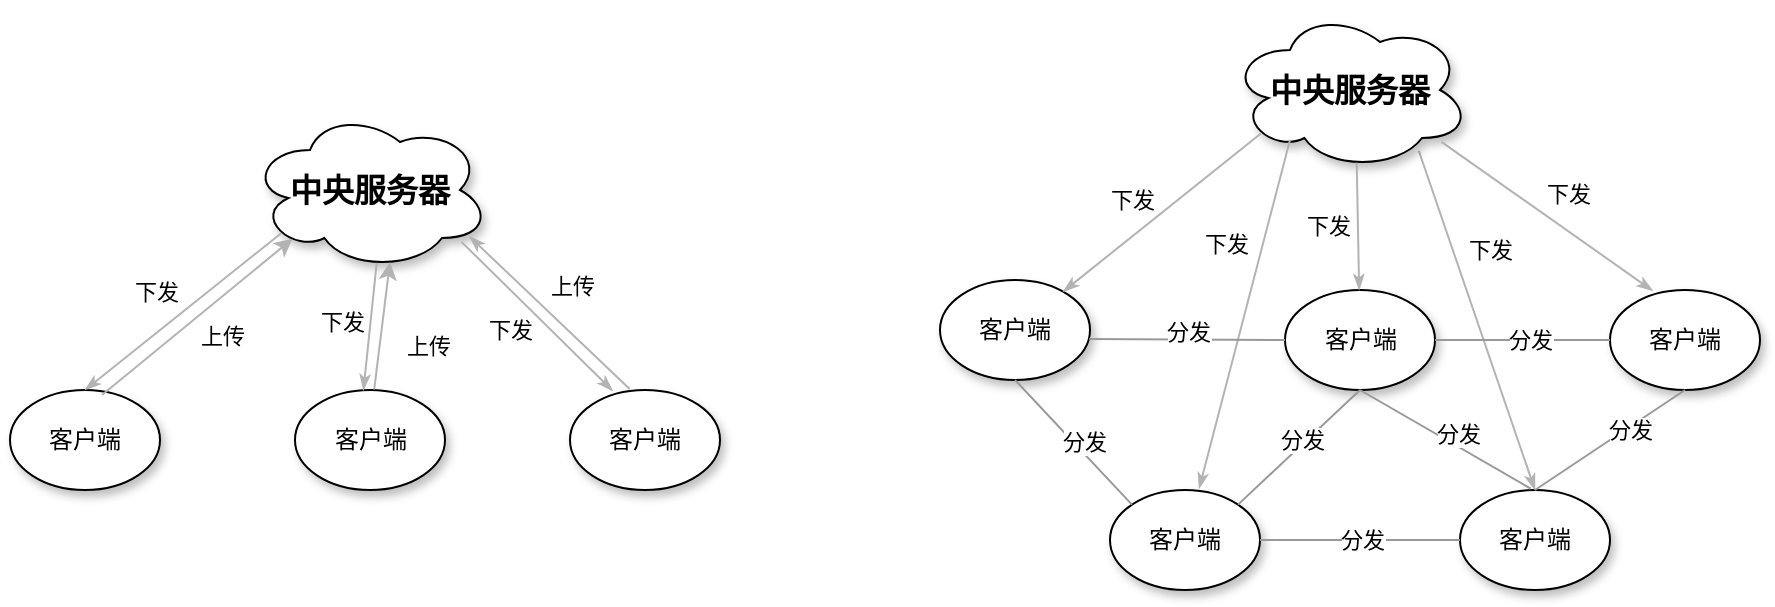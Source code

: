 <mxfile version="21.2.7" type="github">
  <diagram name="Page-1" id="42789a77-a242-8287-6e28-9cd8cfd52e62">
    <mxGraphModel dx="1134" dy="671" grid="1" gridSize="10" guides="1" tooltips="1" connect="1" arrows="1" fold="1" page="1" pageScale="1" pageWidth="1100" pageHeight="850" background="none" math="0" shadow="0">
      <root>
        <mxCell id="0" />
        <mxCell id="1" parent="0" />
        <mxCell id="60sufQsBRYC8Qo2pkAAA-17" value="" style="group;fontFamily=宋体;" parent="1" vertex="1" connectable="0">
          <mxGeometry x="555" y="135" width="410" height="290" as="geometry" />
        </mxCell>
        <mxCell id="_Vo9d1E7QLIDPywuxjiI-34" value="&lt;span&gt;客户端&lt;/span&gt;" style="ellipse;whiteSpace=wrap;html=1;rounded=0;shadow=1;comic=0;labelBackgroundColor=none;strokeWidth=1;fontFamily=宋体;fontSize=12;align=center;" parent="60sufQsBRYC8Qo2pkAAA-17" vertex="1">
          <mxGeometry x="260" y="240" width="75" height="50" as="geometry" />
        </mxCell>
        <mxCell id="_Vo9d1E7QLIDPywuxjiI-36" value="&lt;span&gt;客户端&lt;/span&gt;" style="ellipse;whiteSpace=wrap;html=1;rounded=0;shadow=1;comic=0;labelBackgroundColor=none;strokeWidth=1;fontFamily=宋体;fontSize=12;align=center;" parent="60sufQsBRYC8Qo2pkAAA-17" vertex="1">
          <mxGeometry x="85" y="240" width="75" height="50" as="geometry" />
        </mxCell>
        <mxCell id="_Vo9d1E7QLIDPywuxjiI-47" value="" style="edgeStyle=none;rounded=1;html=1;labelBackgroundColor=none;startArrow=none;startFill=0;startSize=5;endArrow=classicThin;endFill=1;endSize=5;jettySize=auto;orthogonalLoop=1;strokeColor=#B3B3B3;strokeWidth=1;fontFamily=宋体;fontSize=12;exitX=0.787;exitY=0.881;exitDx=0;exitDy=0;exitPerimeter=0;entryX=0.5;entryY=0;entryDx=0;entryDy=0;" parent="60sufQsBRYC8Qo2pkAAA-17" source="_Vo9d1E7QLIDPywuxjiI-21" target="_Vo9d1E7QLIDPywuxjiI-34" edge="1">
          <mxGeometry relative="1" as="geometry">
            <mxPoint x="261" y="76" as="sourcePoint" />
            <mxPoint x="336" y="150" as="targetPoint" />
          </mxGeometry>
        </mxCell>
        <mxCell id="_Vo9d1E7QLIDPywuxjiI-50" value="下发" style="edgeLabel;html=1;align=center;verticalAlign=middle;resizable=0;points=[];fontFamily=宋体;" parent="60sufQsBRYC8Qo2pkAAA-17" vertex="1" connectable="0">
          <mxGeometry x="274.996" y="160.004" as="geometry">
            <mxPoint x="-132" y="-43" as="offset" />
          </mxGeometry>
        </mxCell>
        <mxCell id="_Vo9d1E7QLIDPywuxjiI-18" value="&lt;span&gt;客户端&lt;/span&gt;" style="ellipse;whiteSpace=wrap;html=1;rounded=0;shadow=1;comic=0;labelBackgroundColor=none;strokeWidth=1;fontFamily=宋体;fontSize=12;align=center;" parent="60sufQsBRYC8Qo2pkAAA-17" vertex="1">
          <mxGeometry x="172.5" y="140" width="75" height="50" as="geometry" />
        </mxCell>
        <mxCell id="_Vo9d1E7QLIDPywuxjiI-19" value="&lt;span&gt;客户端&lt;/span&gt;" style="ellipse;whiteSpace=wrap;html=1;rounded=0;shadow=1;comic=0;labelBackgroundColor=none;strokeWidth=1;fontFamily=宋体;fontSize=12;align=center;" parent="60sufQsBRYC8Qo2pkAAA-17" vertex="1">
          <mxGeometry x="335" y="140" width="75" height="50" as="geometry" />
        </mxCell>
        <mxCell id="_Vo9d1E7QLIDPywuxjiI-20" value="客户端" style="ellipse;whiteSpace=wrap;html=1;rounded=0;shadow=1;comic=0;labelBackgroundColor=none;strokeWidth=1;fontFamily=宋体;fontSize=12;align=center;" parent="60sufQsBRYC8Qo2pkAAA-17" vertex="1">
          <mxGeometry y="135" width="75" height="50" as="geometry" />
        </mxCell>
        <mxCell id="_Vo9d1E7QLIDPywuxjiI-21" value="&lt;font style=&quot;font-size: 16px;&quot;&gt;&lt;b&gt;中央服务器&lt;/b&gt;&lt;/font&gt;" style="ellipse;shape=cloud;whiteSpace=wrap;html=1;shadow=1;fontFamily=宋体;" parent="60sufQsBRYC8Qo2pkAAA-17" vertex="1">
          <mxGeometry x="145" width="120" height="80" as="geometry" />
        </mxCell>
        <mxCell id="_Vo9d1E7QLIDPywuxjiI-22" style="edgeStyle=none;rounded=1;html=1;labelBackgroundColor=none;startArrow=none;startFill=0;startSize=5;endArrow=classicThin;endFill=1;endSize=5;jettySize=auto;orthogonalLoop=1;strokeColor=#B3B3B3;strokeWidth=1;fontFamily=宋体;fontSize=12;exitX=0.528;exitY=0.955;exitDx=0;exitDy=0;exitPerimeter=0;" parent="60sufQsBRYC8Qo2pkAAA-17" source="_Vo9d1E7QLIDPywuxjiI-21" target="_Vo9d1E7QLIDPywuxjiI-18" edge="1">
          <mxGeometry relative="1" as="geometry">
            <mxPoint x="210" y="100" as="sourcePoint" />
          </mxGeometry>
        </mxCell>
        <mxCell id="_Vo9d1E7QLIDPywuxjiI-23" value="" style="edgeStyle=none;rounded=1;html=1;labelBackgroundColor=none;startArrow=none;startFill=0;startSize=5;endArrow=classicThin;endFill=1;endSize=5;jettySize=auto;orthogonalLoop=1;strokeColor=#B3B3B3;strokeWidth=1;fontFamily=宋体;fontSize=12;exitX=0.881;exitY=0.824;exitDx=0;exitDy=0;exitPerimeter=0;entryX=0.285;entryY=0.008;entryDx=0;entryDy=0;entryPerimeter=0;" parent="60sufQsBRYC8Qo2pkAAA-17" source="_Vo9d1E7QLIDPywuxjiI-21" target="_Vo9d1E7QLIDPywuxjiI-19" edge="1">
          <mxGeometry relative="1" as="geometry">
            <mxPoint x="247.783" y="86.295" as="sourcePoint" />
          </mxGeometry>
        </mxCell>
        <mxCell id="_Vo9d1E7QLIDPywuxjiI-26" value="下发" style="edgeLabel;html=1;align=center;verticalAlign=middle;resizable=0;points=[];fontFamily=宋体;" parent="60sufQsBRYC8Qo2pkAAA-17" vertex="1" connectable="0">
          <mxGeometry x="145.0" y="119.998" as="geometry">
            <mxPoint x="49" y="-12" as="offset" />
          </mxGeometry>
        </mxCell>
        <mxCell id="_Vo9d1E7QLIDPywuxjiI-27" value="" style="edgeStyle=none;rounded=1;html=1;labelBackgroundColor=none;startArrow=none;startFill=0;startSize=5;endArrow=classicThin;endFill=1;endSize=5;jettySize=auto;orthogonalLoop=1;strokeColor=#B3B3B3;strokeWidth=1;fontFamily=宋体;fontSize=12;exitX=0.13;exitY=0.77;exitDx=0;exitDy=0;exitPerimeter=0;" parent="60sufQsBRYC8Qo2pkAAA-17" source="_Vo9d1E7QLIDPywuxjiI-21" target="_Vo9d1E7QLIDPywuxjiI-20" edge="1">
          <mxGeometry x="0.003" relative="1" as="geometry">
            <mxPoint x="172.01" y="86.08" as="sourcePoint" />
            <mxPoint as="offset" />
          </mxGeometry>
        </mxCell>
        <mxCell id="_Vo9d1E7QLIDPywuxjiI-28" value="下发" style="edgeLabel;html=1;align=center;verticalAlign=middle;resizable=0;points=[];fontFamily=宋体;" parent="_Vo9d1E7QLIDPywuxjiI-27" vertex="1" connectable="0">
          <mxGeometry x="0.066" y="-1" relative="1" as="geometry">
            <mxPoint x="-12" y="-8" as="offset" />
          </mxGeometry>
        </mxCell>
        <mxCell id="_Vo9d1E7QLIDPywuxjiI-32" value="下发" style="edgeLabel;html=1;align=center;verticalAlign=middle;resizable=0;points=[];fontFamily=宋体;" parent="60sufQsBRYC8Qo2pkAAA-17" vertex="1" connectable="0">
          <mxGeometry x="297.496" y="95.004" as="geometry">
            <mxPoint x="16" y="-3" as="offset" />
          </mxGeometry>
        </mxCell>
        <mxCell id="_Vo9d1E7QLIDPywuxjiI-48" value="下发" style="edgeLabel;html=1;align=center;verticalAlign=middle;resizable=0;points=[];fontFamily=宋体;" parent="60sufQsBRYC8Qo2pkAAA-17" vertex="1" connectable="0">
          <mxGeometry x="274.996" y="119.994" as="geometry" />
        </mxCell>
        <mxCell id="_Vo9d1E7QLIDPywuxjiI-49" value="" style="edgeStyle=none;rounded=1;html=1;labelBackgroundColor=none;startArrow=none;startFill=0;startSize=5;endArrow=classicThin;endFill=1;endSize=5;jettySize=auto;orthogonalLoop=1;strokeColor=#B3B3B3;strokeWidth=1;fontFamily=宋体;fontSize=12;exitX=0.787;exitY=0.881;exitDx=0;exitDy=0;exitPerimeter=0;entryX=0.594;entryY=-0.013;entryDx=0;entryDy=0;entryPerimeter=0;" parent="60sufQsBRYC8Qo2pkAAA-17" target="_Vo9d1E7QLIDPywuxjiI-36" edge="1">
          <mxGeometry relative="1" as="geometry">
            <mxPoint x="175" y="65" as="sourcePoint" />
            <mxPoint x="204" y="235" as="targetPoint" />
          </mxGeometry>
        </mxCell>
        <mxCell id="60sufQsBRYC8Qo2pkAAA-3" value="" style="endArrow=none;html=1;rounded=0;exitX=0.996;exitY=0.59;exitDx=0;exitDy=0;exitPerimeter=0;entryX=0;entryY=0.5;entryDx=0;entryDy=0;strokeColor=#999999;fontFamily=宋体;" parent="60sufQsBRYC8Qo2pkAAA-17" source="_Vo9d1E7QLIDPywuxjiI-20" target="_Vo9d1E7QLIDPywuxjiI-18" edge="1">
          <mxGeometry width="50" height="50" relative="1" as="geometry">
            <mxPoint x="145" y="165" as="sourcePoint" />
            <mxPoint x="195" y="115" as="targetPoint" />
          </mxGeometry>
        </mxCell>
        <mxCell id="60sufQsBRYC8Qo2pkAAA-4" value="分发" style="edgeLabel;html=1;align=center;verticalAlign=middle;resizable=0;points=[];fontFamily=宋体;" parent="60sufQsBRYC8Qo2pkAAA-3" vertex="1" connectable="0">
          <mxGeometry x="0.581" relative="1" as="geometry">
            <mxPoint x="-28" y="-4" as="offset" />
          </mxGeometry>
        </mxCell>
        <mxCell id="60sufQsBRYC8Qo2pkAAA-5" value="" style="endArrow=none;html=1;rounded=0;exitX=0.5;exitY=1;exitDx=0;exitDy=0;entryX=0;entryY=0;entryDx=0;entryDy=0;strokeColor=#999999;fontFamily=宋体;" parent="60sufQsBRYC8Qo2pkAAA-17" source="_Vo9d1E7QLIDPywuxjiI-20" target="_Vo9d1E7QLIDPywuxjiI-36" edge="1">
          <mxGeometry width="50" height="50" relative="1" as="geometry">
            <mxPoint x="90" y="170" as="sourcePoint" />
            <mxPoint x="183" y="175" as="targetPoint" />
          </mxGeometry>
        </mxCell>
        <mxCell id="60sufQsBRYC8Qo2pkAAA-6" value="分发" style="edgeLabel;html=1;align=center;verticalAlign=middle;resizable=0;points=[];fontFamily=宋体;" parent="60sufQsBRYC8Qo2pkAAA-5" vertex="1" connectable="0">
          <mxGeometry x="0.581" relative="1" as="geometry">
            <mxPoint x="-12" y="-18" as="offset" />
          </mxGeometry>
        </mxCell>
        <mxCell id="60sufQsBRYC8Qo2pkAAA-7" value="" style="endArrow=none;html=1;rounded=0;exitX=0.5;exitY=1;exitDx=0;exitDy=0;entryX=1;entryY=0;entryDx=0;entryDy=0;strokeColor=#999999;fontFamily=宋体;" parent="60sufQsBRYC8Qo2pkAAA-17" source="_Vo9d1E7QLIDPywuxjiI-18" target="_Vo9d1E7QLIDPywuxjiI-36" edge="1">
          <mxGeometry width="50" height="50" relative="1" as="geometry">
            <mxPoint x="100" y="180" as="sourcePoint" />
            <mxPoint x="193" y="185" as="targetPoint" />
          </mxGeometry>
        </mxCell>
        <mxCell id="60sufQsBRYC8Qo2pkAAA-8" value="分发" style="edgeLabel;html=1;align=center;verticalAlign=middle;resizable=0;points=[];fontFamily=宋体;" parent="60sufQsBRYC8Qo2pkAAA-7" vertex="1" connectable="0">
          <mxGeometry x="0.581" relative="1" as="geometry">
            <mxPoint x="19" y="-20" as="offset" />
          </mxGeometry>
        </mxCell>
        <mxCell id="60sufQsBRYC8Qo2pkAAA-9" value="" style="endArrow=none;html=1;rounded=0;exitX=1;exitY=0.5;exitDx=0;exitDy=0;entryX=0;entryY=0.5;entryDx=0;entryDy=0;strokeColor=#999999;fontFamily=宋体;" parent="60sufQsBRYC8Qo2pkAAA-17" source="_Vo9d1E7QLIDPywuxjiI-36" target="_Vo9d1E7QLIDPywuxjiI-34" edge="1">
          <mxGeometry width="50" height="50" relative="1" as="geometry">
            <mxPoint x="110" y="190" as="sourcePoint" />
            <mxPoint x="203" y="195" as="targetPoint" />
          </mxGeometry>
        </mxCell>
        <mxCell id="60sufQsBRYC8Qo2pkAAA-10" value="分发" style="edgeLabel;html=1;align=center;verticalAlign=middle;resizable=0;points=[];fontFamily=宋体;" parent="60sufQsBRYC8Qo2pkAAA-9" vertex="1" connectable="0">
          <mxGeometry x="0.581" relative="1" as="geometry">
            <mxPoint x="-28" as="offset" />
          </mxGeometry>
        </mxCell>
        <mxCell id="60sufQsBRYC8Qo2pkAAA-11" value="" style="endArrow=none;html=1;rounded=0;exitX=0.5;exitY=1;exitDx=0;exitDy=0;entryX=0.471;entryY=-0.014;entryDx=0;entryDy=0;strokeColor=#999999;entryPerimeter=0;fontFamily=宋体;" parent="60sufQsBRYC8Qo2pkAAA-17" source="_Vo9d1E7QLIDPywuxjiI-18" target="_Vo9d1E7QLIDPywuxjiI-34" edge="1">
          <mxGeometry width="50" height="50" relative="1" as="geometry">
            <mxPoint x="160" y="275" as="sourcePoint" />
            <mxPoint x="240" y="275" as="targetPoint" />
          </mxGeometry>
        </mxCell>
        <mxCell id="60sufQsBRYC8Qo2pkAAA-12" value="分发" style="edgeLabel;html=1;align=center;verticalAlign=middle;resizable=0;points=[];fontFamily=宋体;" parent="60sufQsBRYC8Qo2pkAAA-11" vertex="1" connectable="0">
          <mxGeometry x="0.581" relative="1" as="geometry">
            <mxPoint x="-19" y="-17" as="offset" />
          </mxGeometry>
        </mxCell>
        <mxCell id="60sufQsBRYC8Qo2pkAAA-13" value="" style="endArrow=none;html=1;rounded=0;exitX=0.5;exitY=1;exitDx=0;exitDy=0;entryX=0.5;entryY=0;entryDx=0;entryDy=0;strokeColor=#999999;fontFamily=宋体;" parent="60sufQsBRYC8Qo2pkAAA-17" source="_Vo9d1E7QLIDPywuxjiI-19" target="_Vo9d1E7QLIDPywuxjiI-34" edge="1">
          <mxGeometry width="50" height="50" relative="1" as="geometry">
            <mxPoint x="219" y="203" as="sourcePoint" />
            <mxPoint x="275" y="249" as="targetPoint" />
          </mxGeometry>
        </mxCell>
        <mxCell id="60sufQsBRYC8Qo2pkAAA-14" value="分发" style="edgeLabel;html=1;align=center;verticalAlign=middle;resizable=0;points=[];fontFamily=宋体;" parent="60sufQsBRYC8Qo2pkAAA-13" vertex="1" connectable="0">
          <mxGeometry x="0.581" relative="1" as="geometry">
            <mxPoint x="32" y="-20" as="offset" />
          </mxGeometry>
        </mxCell>
        <mxCell id="60sufQsBRYC8Qo2pkAAA-15" value="" style="endArrow=none;html=1;rounded=0;exitX=0;exitY=0.5;exitDx=0;exitDy=0;entryX=1;entryY=0.5;entryDx=0;entryDy=0;strokeColor=#999999;fontFamily=宋体;" parent="60sufQsBRYC8Qo2pkAAA-17" source="_Vo9d1E7QLIDPywuxjiI-19" target="_Vo9d1E7QLIDPywuxjiI-18" edge="1">
          <mxGeometry width="50" height="50" relative="1" as="geometry">
            <mxPoint x="353" y="200" as="sourcePoint" />
            <mxPoint x="278" y="250" as="targetPoint" />
          </mxGeometry>
        </mxCell>
        <mxCell id="60sufQsBRYC8Qo2pkAAA-16" value="分发" style="edgeLabel;html=1;align=center;verticalAlign=middle;resizable=0;points=[];fontFamily=宋体;" parent="60sufQsBRYC8Qo2pkAAA-15" vertex="1" connectable="0">
          <mxGeometry x="0.581" relative="1" as="geometry">
            <mxPoint x="29" as="offset" />
          </mxGeometry>
        </mxCell>
        <mxCell id="60sufQsBRYC8Qo2pkAAA-18" value="" style="group;fontFamily=宋体;" parent="1" vertex="1" connectable="0">
          <mxGeometry x="90" y="185" width="355" height="190" as="geometry" />
        </mxCell>
        <mxCell id="1ea317790d2ca983-2" value="&lt;span&gt;客户端&lt;/span&gt;" style="ellipse;whiteSpace=wrap;html=1;rounded=0;shadow=1;comic=0;labelBackgroundColor=none;strokeWidth=1;fontFamily=宋体;fontSize=12;align=center;" parent="60sufQsBRYC8Qo2pkAAA-18" vertex="1">
          <mxGeometry x="142.5" y="140" width="75" height="50" as="geometry" />
        </mxCell>
        <mxCell id="1ea317790d2ca983-3" value="&lt;span&gt;客户端&lt;/span&gt;" style="ellipse;whiteSpace=wrap;html=1;rounded=0;shadow=1;comic=0;labelBackgroundColor=none;strokeWidth=1;fontFamily=宋体;fontSize=12;align=center;" parent="60sufQsBRYC8Qo2pkAAA-18" vertex="1">
          <mxGeometry x="280" y="140" width="75" height="50" as="geometry" />
        </mxCell>
        <mxCell id="1ea317790d2ca983-9" value="客户端" style="ellipse;whiteSpace=wrap;html=1;rounded=0;shadow=1;comic=0;labelBackgroundColor=none;strokeWidth=1;fontFamily=宋体;fontSize=12;align=center;" parent="60sufQsBRYC8Qo2pkAAA-18" vertex="1">
          <mxGeometry y="140" width="75" height="50" as="geometry" />
        </mxCell>
        <mxCell id="_Vo9d1E7QLIDPywuxjiI-1" value="&lt;font style=&quot;font-size: 16px;&quot;&gt;&lt;b&gt;中央服务器&lt;/b&gt;&lt;/font&gt;" style="ellipse;shape=cloud;whiteSpace=wrap;html=1;shadow=1;fontFamily=宋体;" parent="60sufQsBRYC8Qo2pkAAA-18" vertex="1">
          <mxGeometry x="120" width="120" height="80" as="geometry" />
        </mxCell>
        <mxCell id="1ea317790d2ca983-12" style="edgeStyle=none;rounded=1;html=1;labelBackgroundColor=none;startArrow=none;startFill=0;startSize=5;endArrow=classicThin;endFill=1;endSize=5;jettySize=auto;orthogonalLoop=1;strokeColor=#B3B3B3;strokeWidth=1;fontFamily=宋体;fontSize=12;exitX=0.528;exitY=0.955;exitDx=0;exitDy=0;exitPerimeter=0;entryX=0.456;entryY=0.003;entryDx=0;entryDy=0;entryPerimeter=0;" parent="60sufQsBRYC8Qo2pkAAA-18" source="_Vo9d1E7QLIDPywuxjiI-1" target="1ea317790d2ca983-2" edge="1">
          <mxGeometry relative="1" as="geometry">
            <mxPoint x="185" y="100" as="sourcePoint" />
          </mxGeometry>
        </mxCell>
        <mxCell id="1ea317790d2ca983-14" value="" style="edgeStyle=none;rounded=1;html=1;labelBackgroundColor=none;startArrow=none;startFill=0;startSize=5;endArrow=classicThin;endFill=1;endSize=5;jettySize=auto;orthogonalLoop=1;strokeColor=#B3B3B3;strokeWidth=1;fontFamily=宋体;fontSize=12;exitX=0.881;exitY=0.824;exitDx=0;exitDy=0;exitPerimeter=0;entryX=0.285;entryY=0.008;entryDx=0;entryDy=0;entryPerimeter=0;" parent="60sufQsBRYC8Qo2pkAAA-18" source="_Vo9d1E7QLIDPywuxjiI-1" target="1ea317790d2ca983-3" edge="1">
          <mxGeometry relative="1" as="geometry">
            <mxPoint x="222.783" y="86.295" as="sourcePoint" />
          </mxGeometry>
        </mxCell>
        <mxCell id="_Vo9d1E7QLIDPywuxjiI-5" value="" style="endArrow=classic;html=1;rounded=0;exitX=0.613;exitY=0.05;exitDx=0;exitDy=0;entryX=0.177;entryY=0.805;entryDx=0;entryDy=0;entryPerimeter=0;strokeColor=#B3B3B3;exitPerimeter=0;fontFamily=宋体;" parent="60sufQsBRYC8Qo2pkAAA-18" source="1ea317790d2ca983-9" target="_Vo9d1E7QLIDPywuxjiI-1" edge="1">
          <mxGeometry width="50" height="50" relative="1" as="geometry">
            <mxPoint x="220" y="90" as="sourcePoint" />
            <mxPoint x="270" y="40" as="targetPoint" />
          </mxGeometry>
        </mxCell>
        <mxCell id="_Vo9d1E7QLIDPywuxjiI-6" value="下发" style="edgeLabel;html=1;align=center;verticalAlign=middle;resizable=0;points=[];fontFamily=宋体;" parent="_Vo9d1E7QLIDPywuxjiI-5" vertex="1" connectable="0">
          <mxGeometry x="0.274" relative="1" as="geometry">
            <mxPoint x="-34" y="-2" as="offset" />
          </mxGeometry>
        </mxCell>
        <mxCell id="_Vo9d1E7QLIDPywuxjiI-10" value="上传" style="edgeLabel;html=1;align=center;verticalAlign=middle;resizable=0;points=[];fontFamily=宋体;" parent="60sufQsBRYC8Qo2pkAAA-18" vertex="1" connectable="0">
          <mxGeometry x="160.0" y="129.998" as="geometry">
            <mxPoint x="49" y="-12" as="offset" />
          </mxGeometry>
        </mxCell>
        <mxCell id="1ea317790d2ca983-13" value="" style="edgeStyle=none;rounded=1;html=1;labelBackgroundColor=none;startArrow=none;startFill=0;startSize=5;endArrow=classicThin;endFill=1;endSize=5;jettySize=auto;orthogonalLoop=1;strokeColor=#B3B3B3;strokeWidth=1;fontFamily=宋体;fontSize=12;exitX=0.13;exitY=0.77;exitDx=0;exitDy=0;exitPerimeter=0;entryX=0.5;entryY=0;entryDx=0;entryDy=0;" parent="60sufQsBRYC8Qo2pkAAA-18" source="_Vo9d1E7QLIDPywuxjiI-1" target="1ea317790d2ca983-9" edge="1">
          <mxGeometry x="0.003" relative="1" as="geometry">
            <mxPoint x="147.01" y="86.08" as="sourcePoint" />
            <mxPoint as="offset" />
          </mxGeometry>
        </mxCell>
        <mxCell id="_Vo9d1E7QLIDPywuxjiI-7" value="上传" style="edgeLabel;html=1;align=center;verticalAlign=middle;resizable=0;points=[];fontFamily=宋体;" parent="1ea317790d2ca983-13" vertex="1" connectable="0">
          <mxGeometry x="0.066" y="-1" relative="1" as="geometry">
            <mxPoint x="23" y="10" as="offset" />
          </mxGeometry>
        </mxCell>
        <mxCell id="_Vo9d1E7QLIDPywuxjiI-11" style="edgeStyle=none;rounded=1;html=1;labelBackgroundColor=none;startArrow=none;startFill=0;startSize=5;endArrow=classicThin;endFill=1;endSize=5;jettySize=auto;orthogonalLoop=1;strokeColor=#B3B3B3;strokeWidth=1;fontFamily=宋体;fontSize=12;exitX=0.398;exitY=-0.01;exitDx=0;exitDy=0;exitPerimeter=0;entryX=0.914;entryY=0.79;entryDx=0;entryDy=0;entryPerimeter=0;" parent="60sufQsBRYC8Qo2pkAAA-18" source="1ea317790d2ca983-3" target="_Vo9d1E7QLIDPywuxjiI-1" edge="1">
          <mxGeometry relative="1" as="geometry">
            <mxPoint x="350" y="160" as="sourcePoint" />
            <mxPoint x="242" y="164" as="targetPoint" />
          </mxGeometry>
        </mxCell>
        <mxCell id="_Vo9d1E7QLIDPywuxjiI-12" value="" style="endArrow=classic;html=1;rounded=0;entryX=0.477;entryY=0.938;entryDx=0;entryDy=0;entryPerimeter=0;strokeColor=#B3B3B3;exitX=0.528;exitY=-0.006;exitDx=0;exitDy=0;exitPerimeter=0;fontFamily=宋体;" parent="60sufQsBRYC8Qo2pkAAA-18" source="1ea317790d2ca983-2" edge="1">
          <mxGeometry width="50" height="50" relative="1" as="geometry">
            <mxPoint x="190" y="140" as="sourcePoint" />
            <mxPoint x="190" y="76" as="targetPoint" />
          </mxGeometry>
        </mxCell>
        <mxCell id="_Vo9d1E7QLIDPywuxjiI-13" value="下发" style="edgeLabel;html=1;align=center;verticalAlign=middle;resizable=0;points=[];fontFamily=宋体;" parent="_Vo9d1E7QLIDPywuxjiI-12" vertex="1" connectable="0">
          <mxGeometry x="0.274" relative="1" as="geometry">
            <mxPoint x="-21" y="7" as="offset" />
          </mxGeometry>
        </mxCell>
        <mxCell id="_Vo9d1E7QLIDPywuxjiI-14" value="下发" style="edgeLabel;html=1;align=center;verticalAlign=middle;resizable=0;points=[];fontFamily=宋体;" parent="60sufQsBRYC8Qo2pkAAA-18" vertex="1" connectable="0">
          <mxGeometry x="249.996" y="110.004" as="geometry" />
        </mxCell>
        <mxCell id="_Vo9d1E7QLIDPywuxjiI-15" value="上传" style="edgeLabel;html=1;align=center;verticalAlign=middle;resizable=0;points=[];fontFamily=宋体;" parent="60sufQsBRYC8Qo2pkAAA-18" vertex="1" connectable="0">
          <mxGeometry x="189.996" y="120.004" as="geometry">
            <mxPoint x="91" y="-32" as="offset" />
          </mxGeometry>
        </mxCell>
      </root>
    </mxGraphModel>
  </diagram>
</mxfile>
